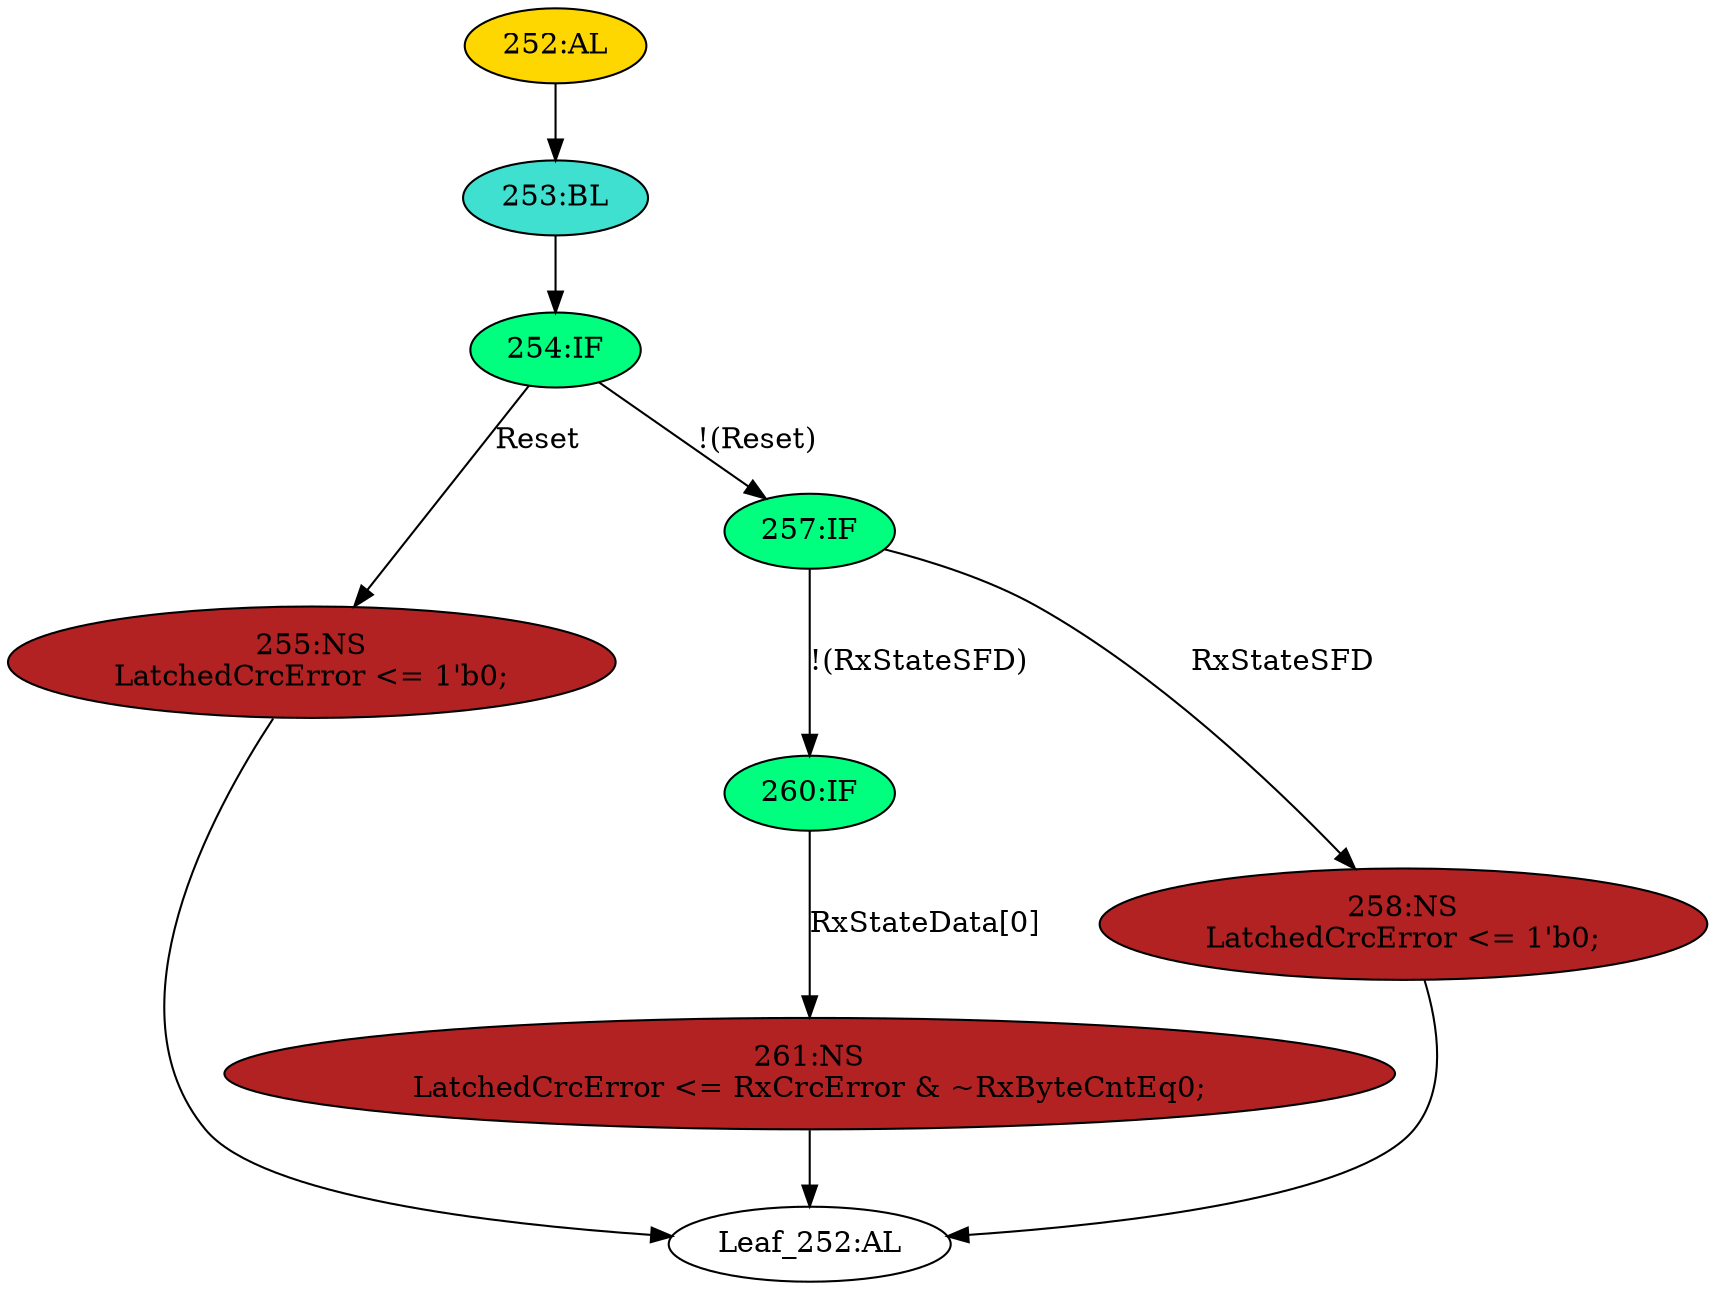 strict digraph "" {
	node [label="\N"];
	"253:BL"	 [ast="<pyverilog.vparser.ast.Block object at 0x7f7882400990>",
		fillcolor=turquoise,
		label="253:BL",
		statements="[]",
		style=filled,
		typ=Block];
	"254:IF"	 [ast="<pyverilog.vparser.ast.IfStatement object at 0x7f78824009d0>",
		fillcolor=springgreen,
		label="254:IF",
		statements="[]",
		style=filled,
		typ=IfStatement];
	"253:BL" -> "254:IF"	 [cond="[]",
		lineno=None];
	"260:IF"	 [ast="<pyverilog.vparser.ast.IfStatement object at 0x7f7882400410>",
		fillcolor=springgreen,
		label="260:IF",
		statements="[]",
		style=filled,
		typ=IfStatement];
	"261:NS"	 [ast="<pyverilog.vparser.ast.NonblockingSubstitution object at 0x7f78824004d0>",
		fillcolor=firebrick,
		label="261:NS
LatchedCrcError <= RxCrcError & ~RxByteCntEq0;",
		statements="[<pyverilog.vparser.ast.NonblockingSubstitution object at 0x7f78824004d0>]",
		style=filled,
		typ=NonblockingSubstitution];
	"260:IF" -> "261:NS"	 [cond="['RxStateData']",
		label="RxStateData[0]",
		lineno=260];
	"252:AL"	 [ast="<pyverilog.vparser.ast.Always object at 0x7f7882400810>",
		clk_sens=True,
		fillcolor=gold,
		label="252:AL",
		sens="['MRxClk', 'Reset']",
		statements="[]",
		style=filled,
		typ=Always,
		use_var="['RxStateSFD', 'Reset', 'RxCrcError', 'RxByteCntEq0', 'RxStateData']"];
	"252:AL" -> "253:BL"	 [cond="[]",
		lineno=None];
	"Leaf_252:AL"	 [def_var="['LatchedCrcError']",
		label="Leaf_252:AL"];
	"258:NS"	 [ast="<pyverilog.vparser.ast.NonblockingSubstitution object at 0x7f7882400a50>",
		fillcolor=firebrick,
		label="258:NS
LatchedCrcError <= 1'b0;",
		statements="[<pyverilog.vparser.ast.NonblockingSubstitution object at 0x7f7882400a50>]",
		style=filled,
		typ=NonblockingSubstitution];
	"258:NS" -> "Leaf_252:AL"	 [cond="[]",
		lineno=None];
	"255:NS"	 [ast="<pyverilog.vparser.ast.NonblockingSubstitution object at 0x7f7882400c10>",
		fillcolor=firebrick,
		label="255:NS
LatchedCrcError <= 1'b0;",
		statements="[<pyverilog.vparser.ast.NonblockingSubstitution object at 0x7f7882400c10>]",
		style=filled,
		typ=NonblockingSubstitution];
	"255:NS" -> "Leaf_252:AL"	 [cond="[]",
		lineno=None];
	"257:IF"	 [ast="<pyverilog.vparser.ast.IfStatement object at 0x7f7882400a10>",
		fillcolor=springgreen,
		label="257:IF",
		statements="[]",
		style=filled,
		typ=IfStatement];
	"257:IF" -> "260:IF"	 [cond="['RxStateSFD']",
		label="!(RxStateSFD)",
		lineno=257];
	"257:IF" -> "258:NS"	 [cond="['RxStateSFD']",
		label=RxStateSFD,
		lineno=257];
	"261:NS" -> "Leaf_252:AL"	 [cond="[]",
		lineno=None];
	"254:IF" -> "255:NS"	 [cond="['Reset']",
		label=Reset,
		lineno=254];
	"254:IF" -> "257:IF"	 [cond="['Reset']",
		label="!(Reset)",
		lineno=254];
}
